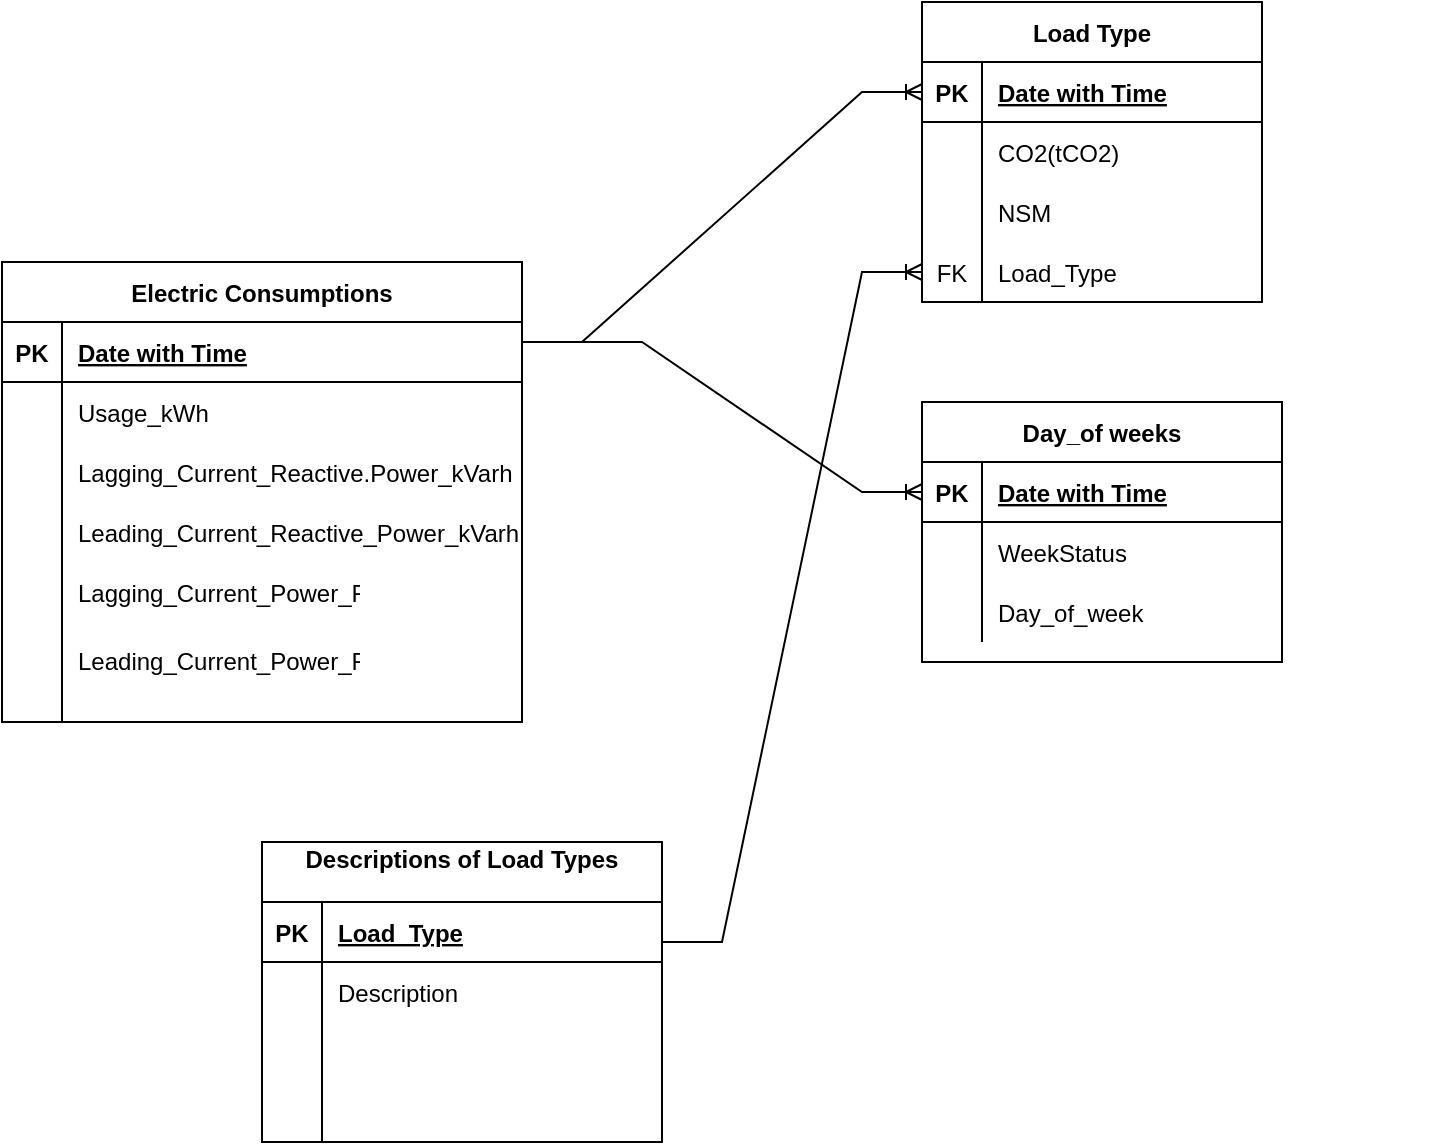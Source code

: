<mxfile version="20.2.3" type="device"><diagram id="R2lEEEUBdFMjLlhIrx00" name="Page-1"><mxGraphModel dx="1184" dy="571" grid="1" gridSize="10" guides="1" tooltips="1" connect="1" arrows="1" fold="1" page="1" pageScale="1" pageWidth="850" pageHeight="1100" math="0" shadow="0" extFonts="Permanent Marker^https://fonts.googleapis.com/css?family=Permanent+Marker"><root><mxCell id="0"/><mxCell id="1" parent="0"/><mxCell id="IGweXSzNIyrR6AL7cZB--34" value="" style="group" vertex="1" connectable="0" parent="1"><mxGeometry x="30" y="350" width="260" height="230" as="geometry"/></mxCell><mxCell id="IGweXSzNIyrR6AL7cZB--1" value="Electric Consumptions" style="shape=table;startSize=30;container=1;collapsible=1;childLayout=tableLayout;fixedRows=1;rowLines=0;fontStyle=1;align=center;resizeLast=1;" vertex="1" parent="IGweXSzNIyrR6AL7cZB--34"><mxGeometry width="260" height="230" as="geometry"/></mxCell><mxCell id="IGweXSzNIyrR6AL7cZB--2" value="" style="shape=tableRow;horizontal=0;startSize=0;swimlaneHead=0;swimlaneBody=0;fillColor=none;collapsible=0;dropTarget=0;points=[[0,0.5],[1,0.5]];portConstraint=eastwest;top=0;left=0;right=0;bottom=1;" vertex="1" parent="IGweXSzNIyrR6AL7cZB--1"><mxGeometry y="30" width="260" height="30" as="geometry"/></mxCell><mxCell id="IGweXSzNIyrR6AL7cZB--3" value="PK" style="shape=partialRectangle;connectable=0;fillColor=none;top=0;left=0;bottom=0;right=0;fontStyle=1;overflow=hidden;" vertex="1" parent="IGweXSzNIyrR6AL7cZB--2"><mxGeometry width="30" height="30" as="geometry"><mxRectangle width="30" height="30" as="alternateBounds"/></mxGeometry></mxCell><mxCell id="IGweXSzNIyrR6AL7cZB--4" value="Date with Time" style="shape=partialRectangle;connectable=0;fillColor=none;top=0;left=0;bottom=0;right=0;align=left;spacingLeft=6;fontStyle=5;overflow=hidden;" vertex="1" parent="IGweXSzNIyrR6AL7cZB--2"><mxGeometry x="30" width="230" height="30" as="geometry"><mxRectangle width="230" height="30" as="alternateBounds"/></mxGeometry></mxCell><mxCell id="IGweXSzNIyrR6AL7cZB--5" value="" style="shape=tableRow;horizontal=0;startSize=0;swimlaneHead=0;swimlaneBody=0;fillColor=none;collapsible=0;dropTarget=0;points=[[0,0.5],[1,0.5]];portConstraint=eastwest;top=0;left=0;right=0;bottom=0;" vertex="1" parent="IGweXSzNIyrR6AL7cZB--1"><mxGeometry y="60" width="260" height="30" as="geometry"/></mxCell><mxCell id="IGweXSzNIyrR6AL7cZB--6" value="" style="shape=partialRectangle;connectable=0;fillColor=none;top=0;left=0;bottom=0;right=0;editable=1;overflow=hidden;" vertex="1" parent="IGweXSzNIyrR6AL7cZB--5"><mxGeometry width="30" height="30" as="geometry"><mxRectangle width="30" height="30" as="alternateBounds"/></mxGeometry></mxCell><mxCell id="IGweXSzNIyrR6AL7cZB--7" value="Usage_kWh" style="shape=partialRectangle;connectable=0;fillColor=none;top=0;left=0;bottom=0;right=0;align=left;spacingLeft=6;overflow=hidden;" vertex="1" parent="IGweXSzNIyrR6AL7cZB--5"><mxGeometry x="30" width="230" height="30" as="geometry"><mxRectangle width="230" height="30" as="alternateBounds"/></mxGeometry></mxCell><mxCell id="IGweXSzNIyrR6AL7cZB--8" value="" style="shape=tableRow;horizontal=0;startSize=0;swimlaneHead=0;swimlaneBody=0;fillColor=none;collapsible=0;dropTarget=0;points=[[0,0.5],[1,0.5]];portConstraint=eastwest;top=0;left=0;right=0;bottom=0;" vertex="1" parent="IGweXSzNIyrR6AL7cZB--1"><mxGeometry y="90" width="260" height="30" as="geometry"/></mxCell><mxCell id="IGweXSzNIyrR6AL7cZB--9" value="" style="shape=partialRectangle;connectable=0;fillColor=none;top=0;left=0;bottom=0;right=0;editable=1;overflow=hidden;" vertex="1" parent="IGweXSzNIyrR6AL7cZB--8"><mxGeometry width="30" height="30" as="geometry"><mxRectangle width="30" height="30" as="alternateBounds"/></mxGeometry></mxCell><mxCell id="IGweXSzNIyrR6AL7cZB--10" value="Lagging_Current_Reactive.Power_kVarh" style="shape=partialRectangle;connectable=0;fillColor=none;top=0;left=0;bottom=0;right=0;align=left;spacingLeft=6;overflow=hidden;" vertex="1" parent="IGweXSzNIyrR6AL7cZB--8"><mxGeometry x="30" width="230" height="30" as="geometry"><mxRectangle width="230" height="30" as="alternateBounds"/></mxGeometry></mxCell><mxCell id="IGweXSzNIyrR6AL7cZB--11" value="" style="shape=tableRow;horizontal=0;startSize=0;swimlaneHead=0;swimlaneBody=0;fillColor=none;collapsible=0;dropTarget=0;points=[[0,0.5],[1,0.5]];portConstraint=eastwest;top=0;left=0;right=0;bottom=0;" vertex="1" parent="IGweXSzNIyrR6AL7cZB--1"><mxGeometry y="120" width="260" height="30" as="geometry"/></mxCell><mxCell id="IGweXSzNIyrR6AL7cZB--12" value="" style="shape=partialRectangle;connectable=0;fillColor=none;top=0;left=0;bottom=0;right=0;editable=1;overflow=hidden;" vertex="1" parent="IGweXSzNIyrR6AL7cZB--11"><mxGeometry width="30" height="30" as="geometry"><mxRectangle width="30" height="30" as="alternateBounds"/></mxGeometry></mxCell><mxCell id="IGweXSzNIyrR6AL7cZB--13" value="Leading_Current_Reactive_Power_kVarh" style="shape=partialRectangle;connectable=0;fillColor=none;top=0;left=0;bottom=0;right=0;align=left;spacingLeft=6;overflow=hidden;" vertex="1" parent="IGweXSzNIyrR6AL7cZB--11"><mxGeometry x="30" width="230" height="30" as="geometry"><mxRectangle width="230" height="30" as="alternateBounds"/></mxGeometry></mxCell><mxCell id="IGweXSzNIyrR6AL7cZB--14" value="Lagging_Current_Power_Factor" style="shape=partialRectangle;connectable=0;fillColor=none;top=0;left=0;bottom=0;right=0;align=left;spacingLeft=6;overflow=hidden;" vertex="1" parent="IGweXSzNIyrR6AL7cZB--34"><mxGeometry x="30" y="150" width="150" height="30" as="geometry"><mxRectangle width="150" height="30" as="alternateBounds"/></mxGeometry></mxCell><mxCell id="IGweXSzNIyrR6AL7cZB--15" value="Leading_Current_Power_Factor" style="shape=partialRectangle;connectable=0;fillColor=none;top=0;left=0;bottom=0;right=0;align=left;spacingLeft=6;overflow=hidden;" vertex="1" parent="IGweXSzNIyrR6AL7cZB--34"><mxGeometry x="30" y="184" width="150" height="30" as="geometry"><mxRectangle width="150" height="30" as="alternateBounds"/></mxGeometry></mxCell><mxCell id="IGweXSzNIyrR6AL7cZB--20" value="" style="endArrow=none;html=1;rounded=0;" edge="1" parent="IGweXSzNIyrR6AL7cZB--34"><mxGeometry width="50" height="50" relative="1" as="geometry"><mxPoint x="30" y="230" as="sourcePoint"/><mxPoint x="30" y="150" as="targetPoint"/></mxGeometry></mxCell><mxCell id="IGweXSzNIyrR6AL7cZB--35" value="" style="group" vertex="1" connectable="0" parent="1"><mxGeometry x="490" y="220" width="260" height="150" as="geometry"/></mxCell><mxCell id="IGweXSzNIyrR6AL7cZB--36" value="Load Type" style="shape=table;startSize=30;container=1;collapsible=1;childLayout=tableLayout;fixedRows=1;rowLines=0;fontStyle=1;align=center;resizeLast=1;" vertex="1" parent="IGweXSzNIyrR6AL7cZB--35"><mxGeometry width="170" height="150" as="geometry"/></mxCell><mxCell id="IGweXSzNIyrR6AL7cZB--37" value="" style="shape=tableRow;horizontal=0;startSize=0;swimlaneHead=0;swimlaneBody=0;fillColor=none;collapsible=0;dropTarget=0;points=[[0,0.5],[1,0.5]];portConstraint=eastwest;top=0;left=0;right=0;bottom=1;" vertex="1" parent="IGweXSzNIyrR6AL7cZB--36"><mxGeometry y="30" width="170" height="30" as="geometry"/></mxCell><mxCell id="IGweXSzNIyrR6AL7cZB--38" value="PK" style="shape=partialRectangle;connectable=0;fillColor=none;top=0;left=0;bottom=0;right=0;fontStyle=1;overflow=hidden;" vertex="1" parent="IGweXSzNIyrR6AL7cZB--37"><mxGeometry width="30" height="30" as="geometry"><mxRectangle width="30" height="30" as="alternateBounds"/></mxGeometry></mxCell><mxCell id="IGweXSzNIyrR6AL7cZB--39" value="Date with Time" style="shape=partialRectangle;connectable=0;fillColor=none;top=0;left=0;bottom=0;right=0;align=left;spacingLeft=6;fontStyle=5;overflow=hidden;" vertex="1" parent="IGweXSzNIyrR6AL7cZB--37"><mxGeometry x="30" width="140" height="30" as="geometry"><mxRectangle width="140" height="30" as="alternateBounds"/></mxGeometry></mxCell><mxCell id="IGweXSzNIyrR6AL7cZB--40" value="" style="shape=tableRow;horizontal=0;startSize=0;swimlaneHead=0;swimlaneBody=0;fillColor=none;collapsible=0;dropTarget=0;points=[[0,0.5],[1,0.5]];portConstraint=eastwest;top=0;left=0;right=0;bottom=0;" vertex="1" parent="IGweXSzNIyrR6AL7cZB--36"><mxGeometry y="60" width="170" height="30" as="geometry"/></mxCell><mxCell id="IGweXSzNIyrR6AL7cZB--41" value="" style="shape=partialRectangle;connectable=0;fillColor=none;top=0;left=0;bottom=0;right=0;editable=1;overflow=hidden;" vertex="1" parent="IGweXSzNIyrR6AL7cZB--40"><mxGeometry width="30" height="30" as="geometry"><mxRectangle width="30" height="30" as="alternateBounds"/></mxGeometry></mxCell><mxCell id="IGweXSzNIyrR6AL7cZB--42" value="CO2(tCO2)" style="shape=partialRectangle;connectable=0;fillColor=none;top=0;left=0;bottom=0;right=0;align=left;spacingLeft=6;overflow=hidden;" vertex="1" parent="IGweXSzNIyrR6AL7cZB--40"><mxGeometry x="30" width="140" height="30" as="geometry"><mxRectangle width="140" height="30" as="alternateBounds"/></mxGeometry></mxCell><mxCell id="IGweXSzNIyrR6AL7cZB--43" value="" style="shape=tableRow;horizontal=0;startSize=0;swimlaneHead=0;swimlaneBody=0;fillColor=none;collapsible=0;dropTarget=0;points=[[0,0.5],[1,0.5]];portConstraint=eastwest;top=0;left=0;right=0;bottom=0;" vertex="1" parent="IGweXSzNIyrR6AL7cZB--36"><mxGeometry y="90" width="170" height="30" as="geometry"/></mxCell><mxCell id="IGweXSzNIyrR6AL7cZB--44" value="" style="shape=partialRectangle;connectable=0;fillColor=none;top=0;left=0;bottom=0;right=0;editable=1;overflow=hidden;" vertex="1" parent="IGweXSzNIyrR6AL7cZB--43"><mxGeometry width="30" height="30" as="geometry"><mxRectangle width="30" height="30" as="alternateBounds"/></mxGeometry></mxCell><mxCell id="IGweXSzNIyrR6AL7cZB--45" value="NSM" style="shape=partialRectangle;connectable=0;fillColor=none;top=0;left=0;bottom=0;right=0;align=left;spacingLeft=6;overflow=hidden;" vertex="1" parent="IGweXSzNIyrR6AL7cZB--43"><mxGeometry x="30" width="140" height="30" as="geometry"><mxRectangle width="140" height="30" as="alternateBounds"/></mxGeometry></mxCell><mxCell id="IGweXSzNIyrR6AL7cZB--46" value="" style="shape=tableRow;horizontal=0;startSize=0;swimlaneHead=0;swimlaneBody=0;fillColor=none;collapsible=0;dropTarget=0;points=[[0,0.5],[1,0.5]];portConstraint=eastwest;top=0;left=0;right=0;bottom=0;" vertex="1" parent="IGweXSzNIyrR6AL7cZB--36"><mxGeometry y="120" width="170" height="30" as="geometry"/></mxCell><mxCell id="IGweXSzNIyrR6AL7cZB--47" value="FK" style="shape=partialRectangle;connectable=0;fillColor=none;top=0;left=0;bottom=0;right=0;editable=1;overflow=hidden;" vertex="1" parent="IGweXSzNIyrR6AL7cZB--46"><mxGeometry width="30" height="30" as="geometry"><mxRectangle width="30" height="30" as="alternateBounds"/></mxGeometry></mxCell><mxCell id="IGweXSzNIyrR6AL7cZB--48" value="Load_Type" style="shape=partialRectangle;connectable=0;fillColor=none;top=0;left=0;bottom=0;right=0;align=left;spacingLeft=6;overflow=hidden;" vertex="1" parent="IGweXSzNIyrR6AL7cZB--46"><mxGeometry x="30" width="140" height="30" as="geometry"><mxRectangle width="140" height="30" as="alternateBounds"/></mxGeometry></mxCell><mxCell id="IGweXSzNIyrR6AL7cZB--49" value="" style="shape=partialRectangle;connectable=0;fillColor=none;top=0;left=0;bottom=0;right=0;align=left;spacingLeft=6;overflow=hidden;" vertex="1" parent="IGweXSzNIyrR6AL7cZB--35"><mxGeometry x="30" y="97.826" width="150" height="19.565" as="geometry"><mxRectangle width="150" height="30" as="alternateBounds"/></mxGeometry></mxCell><mxCell id="IGweXSzNIyrR6AL7cZB--50" value="" style="shape=partialRectangle;connectable=0;fillColor=none;top=0;left=0;bottom=0;right=0;align=left;spacingLeft=6;overflow=hidden;" vertex="1" parent="IGweXSzNIyrR6AL7cZB--35"><mxGeometry x="30" y="120" width="150" height="19.565" as="geometry"><mxRectangle width="150" height="30" as="alternateBounds"/></mxGeometry></mxCell><mxCell id="IGweXSzNIyrR6AL7cZB--54" value="" style="group" vertex="1" connectable="0" parent="1"><mxGeometry x="490" y="420" width="260" height="160" as="geometry"/></mxCell><mxCell id="IGweXSzNIyrR6AL7cZB--68" value="" style="shape=partialRectangle;connectable=0;fillColor=none;top=0;left=0;bottom=0;right=0;align=left;spacingLeft=6;overflow=hidden;" vertex="1" parent="IGweXSzNIyrR6AL7cZB--54"><mxGeometry x="30" y="97.826" width="150" height="19.565" as="geometry"><mxRectangle width="150" height="30" as="alternateBounds"/></mxGeometry></mxCell><mxCell id="IGweXSzNIyrR6AL7cZB--69" value="" style="shape=partialRectangle;connectable=0;fillColor=none;top=0;left=0;bottom=0;right=0;align=left;spacingLeft=6;overflow=hidden;" vertex="1" parent="IGweXSzNIyrR6AL7cZB--54"><mxGeometry x="30" y="120" width="150" height="19.565" as="geometry"><mxRectangle width="150" height="30" as="alternateBounds"/></mxGeometry></mxCell><mxCell id="IGweXSzNIyrR6AL7cZB--70" value="Day_of weeks" style="shape=table;startSize=30;container=1;collapsible=1;childLayout=tableLayout;fixedRows=1;rowLines=0;fontStyle=1;align=center;resizeLast=1;" vertex="1" parent="IGweXSzNIyrR6AL7cZB--54"><mxGeometry width="180" height="130" as="geometry"/></mxCell><mxCell id="IGweXSzNIyrR6AL7cZB--71" value="" style="shape=tableRow;horizontal=0;startSize=0;swimlaneHead=0;swimlaneBody=0;fillColor=none;collapsible=0;dropTarget=0;points=[[0,0.5],[1,0.5]];portConstraint=eastwest;top=0;left=0;right=0;bottom=1;" vertex="1" parent="IGweXSzNIyrR6AL7cZB--70"><mxGeometry y="30" width="180" height="30" as="geometry"/></mxCell><mxCell id="IGweXSzNIyrR6AL7cZB--72" value="PK" style="shape=partialRectangle;connectable=0;fillColor=none;top=0;left=0;bottom=0;right=0;fontStyle=1;overflow=hidden;" vertex="1" parent="IGweXSzNIyrR6AL7cZB--71"><mxGeometry width="30" height="30" as="geometry"><mxRectangle width="30" height="30" as="alternateBounds"/></mxGeometry></mxCell><mxCell id="IGweXSzNIyrR6AL7cZB--73" value="Date with Time" style="shape=partialRectangle;connectable=0;fillColor=none;top=0;left=0;bottom=0;right=0;align=left;spacingLeft=6;fontStyle=5;overflow=hidden;" vertex="1" parent="IGweXSzNIyrR6AL7cZB--71"><mxGeometry x="30" width="150" height="30" as="geometry"><mxRectangle width="150" height="30" as="alternateBounds"/></mxGeometry></mxCell><mxCell id="IGweXSzNIyrR6AL7cZB--74" value="" style="shape=tableRow;horizontal=0;startSize=0;swimlaneHead=0;swimlaneBody=0;fillColor=none;collapsible=0;dropTarget=0;points=[[0,0.5],[1,0.5]];portConstraint=eastwest;top=0;left=0;right=0;bottom=0;" vertex="1" parent="IGweXSzNIyrR6AL7cZB--70"><mxGeometry y="60" width="180" height="30" as="geometry"/></mxCell><mxCell id="IGweXSzNIyrR6AL7cZB--75" value="" style="shape=partialRectangle;connectable=0;fillColor=none;top=0;left=0;bottom=0;right=0;editable=1;overflow=hidden;" vertex="1" parent="IGweXSzNIyrR6AL7cZB--74"><mxGeometry width="30" height="30" as="geometry"><mxRectangle width="30" height="30" as="alternateBounds"/></mxGeometry></mxCell><mxCell id="IGweXSzNIyrR6AL7cZB--76" value="WeekStatus" style="shape=partialRectangle;connectable=0;fillColor=none;top=0;left=0;bottom=0;right=0;align=left;spacingLeft=6;overflow=hidden;" vertex="1" parent="IGweXSzNIyrR6AL7cZB--74"><mxGeometry x="30" width="150" height="30" as="geometry"><mxRectangle width="150" height="30" as="alternateBounds"/></mxGeometry></mxCell><mxCell id="IGweXSzNIyrR6AL7cZB--77" value="" style="shape=tableRow;horizontal=0;startSize=0;swimlaneHead=0;swimlaneBody=0;fillColor=none;collapsible=0;dropTarget=0;points=[[0,0.5],[1,0.5]];portConstraint=eastwest;top=0;left=0;right=0;bottom=0;" vertex="1" parent="IGweXSzNIyrR6AL7cZB--70"><mxGeometry y="90" width="180" height="30" as="geometry"/></mxCell><mxCell id="IGweXSzNIyrR6AL7cZB--78" value="" style="shape=partialRectangle;connectable=0;fillColor=none;top=0;left=0;bottom=0;right=0;editable=1;overflow=hidden;" vertex="1" parent="IGweXSzNIyrR6AL7cZB--77"><mxGeometry width="30" height="30" as="geometry"><mxRectangle width="30" height="30" as="alternateBounds"/></mxGeometry></mxCell><mxCell id="IGweXSzNIyrR6AL7cZB--79" value="Day_of_week" style="shape=partialRectangle;connectable=0;fillColor=none;top=0;left=0;bottom=0;right=0;align=left;spacingLeft=6;overflow=hidden;" vertex="1" parent="IGweXSzNIyrR6AL7cZB--77"><mxGeometry x="30" width="150" height="30" as="geometry"><mxRectangle width="150" height="30" as="alternateBounds"/></mxGeometry></mxCell><mxCell id="IGweXSzNIyrR6AL7cZB--83" value="Descriptions of Load Types&#10;" style="shape=table;startSize=30;container=1;collapsible=1;childLayout=tableLayout;fixedRows=1;rowLines=0;fontStyle=1;align=center;resizeLast=1;" vertex="1" parent="1"><mxGeometry x="160" y="640" width="200" height="150" as="geometry"/></mxCell><mxCell id="IGweXSzNIyrR6AL7cZB--84" value="" style="shape=tableRow;horizontal=0;startSize=0;swimlaneHead=0;swimlaneBody=0;fillColor=none;collapsible=0;dropTarget=0;points=[[0,0.5],[1,0.5]];portConstraint=eastwest;top=0;left=0;right=0;bottom=1;" vertex="1" parent="IGweXSzNIyrR6AL7cZB--83"><mxGeometry y="30" width="200" height="30" as="geometry"/></mxCell><mxCell id="IGweXSzNIyrR6AL7cZB--85" value="PK" style="shape=partialRectangle;connectable=0;fillColor=none;top=0;left=0;bottom=0;right=0;fontStyle=1;overflow=hidden;" vertex="1" parent="IGweXSzNIyrR6AL7cZB--84"><mxGeometry width="30" height="30" as="geometry"><mxRectangle width="30" height="30" as="alternateBounds"/></mxGeometry></mxCell><mxCell id="IGweXSzNIyrR6AL7cZB--86" value="Load_Type" style="shape=partialRectangle;connectable=0;fillColor=none;top=0;left=0;bottom=0;right=0;align=left;spacingLeft=6;fontStyle=5;overflow=hidden;" vertex="1" parent="IGweXSzNIyrR6AL7cZB--84"><mxGeometry x="30" width="170" height="30" as="geometry"><mxRectangle width="170" height="30" as="alternateBounds"/></mxGeometry></mxCell><mxCell id="IGweXSzNIyrR6AL7cZB--87" value="" style="shape=tableRow;horizontal=0;startSize=0;swimlaneHead=0;swimlaneBody=0;fillColor=none;collapsible=0;dropTarget=0;points=[[0,0.5],[1,0.5]];portConstraint=eastwest;top=0;left=0;right=0;bottom=0;" vertex="1" parent="IGweXSzNIyrR6AL7cZB--83"><mxGeometry y="60" width="200" height="30" as="geometry"/></mxCell><mxCell id="IGweXSzNIyrR6AL7cZB--88" value="" style="shape=partialRectangle;connectable=0;fillColor=none;top=0;left=0;bottom=0;right=0;editable=1;overflow=hidden;" vertex="1" parent="IGweXSzNIyrR6AL7cZB--87"><mxGeometry width="30" height="30" as="geometry"><mxRectangle width="30" height="30" as="alternateBounds"/></mxGeometry></mxCell><mxCell id="IGweXSzNIyrR6AL7cZB--89" value="Description" style="shape=partialRectangle;connectable=0;fillColor=none;top=0;left=0;bottom=0;right=0;align=left;spacingLeft=6;overflow=hidden;" vertex="1" parent="IGweXSzNIyrR6AL7cZB--87"><mxGeometry x="30" width="170" height="30" as="geometry"><mxRectangle width="170" height="30" as="alternateBounds"/></mxGeometry></mxCell><mxCell id="IGweXSzNIyrR6AL7cZB--90" value="" style="shape=tableRow;horizontal=0;startSize=0;swimlaneHead=0;swimlaneBody=0;fillColor=none;collapsible=0;dropTarget=0;points=[[0,0.5],[1,0.5]];portConstraint=eastwest;top=0;left=0;right=0;bottom=0;" vertex="1" parent="IGweXSzNIyrR6AL7cZB--83"><mxGeometry y="90" width="200" height="30" as="geometry"/></mxCell><mxCell id="IGweXSzNIyrR6AL7cZB--91" value="" style="shape=partialRectangle;connectable=0;fillColor=none;top=0;left=0;bottom=0;right=0;editable=1;overflow=hidden;" vertex="1" parent="IGweXSzNIyrR6AL7cZB--90"><mxGeometry width="30" height="30" as="geometry"><mxRectangle width="30" height="30" as="alternateBounds"/></mxGeometry></mxCell><mxCell id="IGweXSzNIyrR6AL7cZB--92" value="" style="shape=partialRectangle;connectable=0;fillColor=none;top=0;left=0;bottom=0;right=0;align=left;spacingLeft=6;overflow=hidden;" vertex="1" parent="IGweXSzNIyrR6AL7cZB--90"><mxGeometry x="30" width="170" height="30" as="geometry"><mxRectangle width="170" height="30" as="alternateBounds"/></mxGeometry></mxCell><mxCell id="IGweXSzNIyrR6AL7cZB--93" value="" style="shape=tableRow;horizontal=0;startSize=0;swimlaneHead=0;swimlaneBody=0;fillColor=none;collapsible=0;dropTarget=0;points=[[0,0.5],[1,0.5]];portConstraint=eastwest;top=0;left=0;right=0;bottom=0;" vertex="1" parent="IGweXSzNIyrR6AL7cZB--83"><mxGeometry y="120" width="200" height="30" as="geometry"/></mxCell><mxCell id="IGweXSzNIyrR6AL7cZB--94" value="" style="shape=partialRectangle;connectable=0;fillColor=none;top=0;left=0;bottom=0;right=0;editable=1;overflow=hidden;" vertex="1" parent="IGweXSzNIyrR6AL7cZB--93"><mxGeometry width="30" height="30" as="geometry"><mxRectangle width="30" height="30" as="alternateBounds"/></mxGeometry></mxCell><mxCell id="IGweXSzNIyrR6AL7cZB--95" value="" style="shape=partialRectangle;connectable=0;fillColor=none;top=0;left=0;bottom=0;right=0;align=left;spacingLeft=6;overflow=hidden;" vertex="1" parent="IGweXSzNIyrR6AL7cZB--93"><mxGeometry x="30" width="170" height="30" as="geometry"><mxRectangle width="170" height="30" as="alternateBounds"/></mxGeometry></mxCell><mxCell id="IGweXSzNIyrR6AL7cZB--100" value="" style="edgeStyle=entityRelationEdgeStyle;fontSize=12;html=1;endArrow=ERoneToMany;rounded=0;entryX=0;entryY=0.5;entryDx=0;entryDy=0;" edge="1" parent="1" target="IGweXSzNIyrR6AL7cZB--46"><mxGeometry width="100" height="100" relative="1" as="geometry"><mxPoint x="360" y="690" as="sourcePoint"/><mxPoint x="460" y="590" as="targetPoint"/></mxGeometry></mxCell><mxCell id="IGweXSzNIyrR6AL7cZB--101" value="" style="edgeStyle=entityRelationEdgeStyle;fontSize=12;html=1;endArrow=ERoneToMany;rounded=0;entryX=0;entryY=0.5;entryDx=0;entryDy=0;" edge="1" parent="1" target="IGweXSzNIyrR6AL7cZB--37"><mxGeometry width="100" height="100" relative="1" as="geometry"><mxPoint x="290" y="390" as="sourcePoint"/><mxPoint x="390" y="290" as="targetPoint"/></mxGeometry></mxCell><mxCell id="IGweXSzNIyrR6AL7cZB--102" value="" style="edgeStyle=entityRelationEdgeStyle;fontSize=12;html=1;endArrow=ERoneToMany;rounded=0;" edge="1" parent="1"><mxGeometry width="100" height="100" relative="1" as="geometry"><mxPoint x="320" y="390" as="sourcePoint"/><mxPoint x="490" y="465" as="targetPoint"/></mxGeometry></mxCell></root></mxGraphModel></diagram></mxfile>